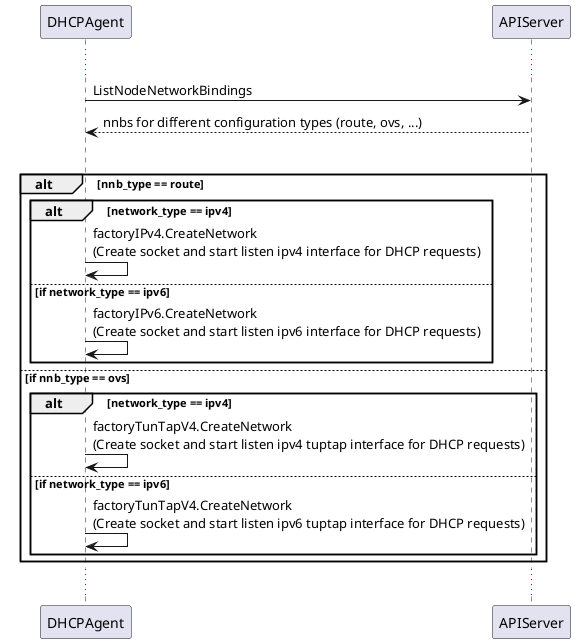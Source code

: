 @startuml
'https://plantuml.com/sequence-diagram

participant DHCPAgent
participant APIServer

...

DHCPAgent -> APIServer: ListNodeNetworkBindings
DHCPAgent <-- APIServer: nnbs for different configuration types (route, ovs, ...)

loop for each nnb
alt nnb_type == route
 alt network_type == ipv4
    DHCPAgent -> DHCPAgent: factoryIPv4.CreateNetwork \n(Create socket and start listen ipv4 interface for DHCP requests)
    else if network_type == ipv6
    DHCPAgent -> DHCPAgent: factoryIPv6.CreateNetwork \n(Create socket and start listen ipv6 interface for DHCP requests)
 end alt
else if nnb_type == ovs
 alt network_type == ipv4
    DHCPAgent -> DHCPAgent: factoryTunTapV4.CreateNetwork \n(Create socket and start listen ipv4 tuptap interface for DHCP requests)
 else if network_type == ipv6
    DHCPAgent -> DHCPAgent: factoryTunTapV4.CreateNetwork \n(Create socket and start listen ipv6 tuptap interface for DHCP requests)
end alt
end loop

...
@enduml
